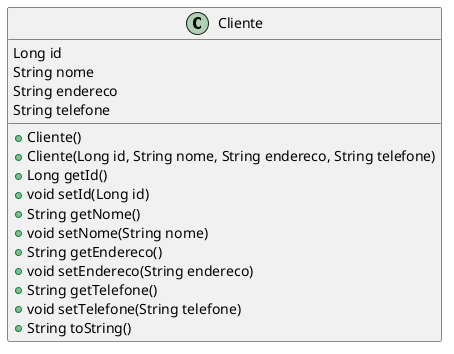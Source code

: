 @startuml
class Cliente {
    Long id
    String nome
    String endereco
    String telefone

    +Cliente()
    +Cliente(Long id, String nome, String endereco, String telefone)
    +Long getId()
    +void setId(Long id)
    +String getNome()
    +void setNome(String nome)
    +String getEndereco()
    +void setEndereco(String endereco)
    +String getTelefone()
    +void setTelefone(String telefone)
    +String toString()
}
@enduml